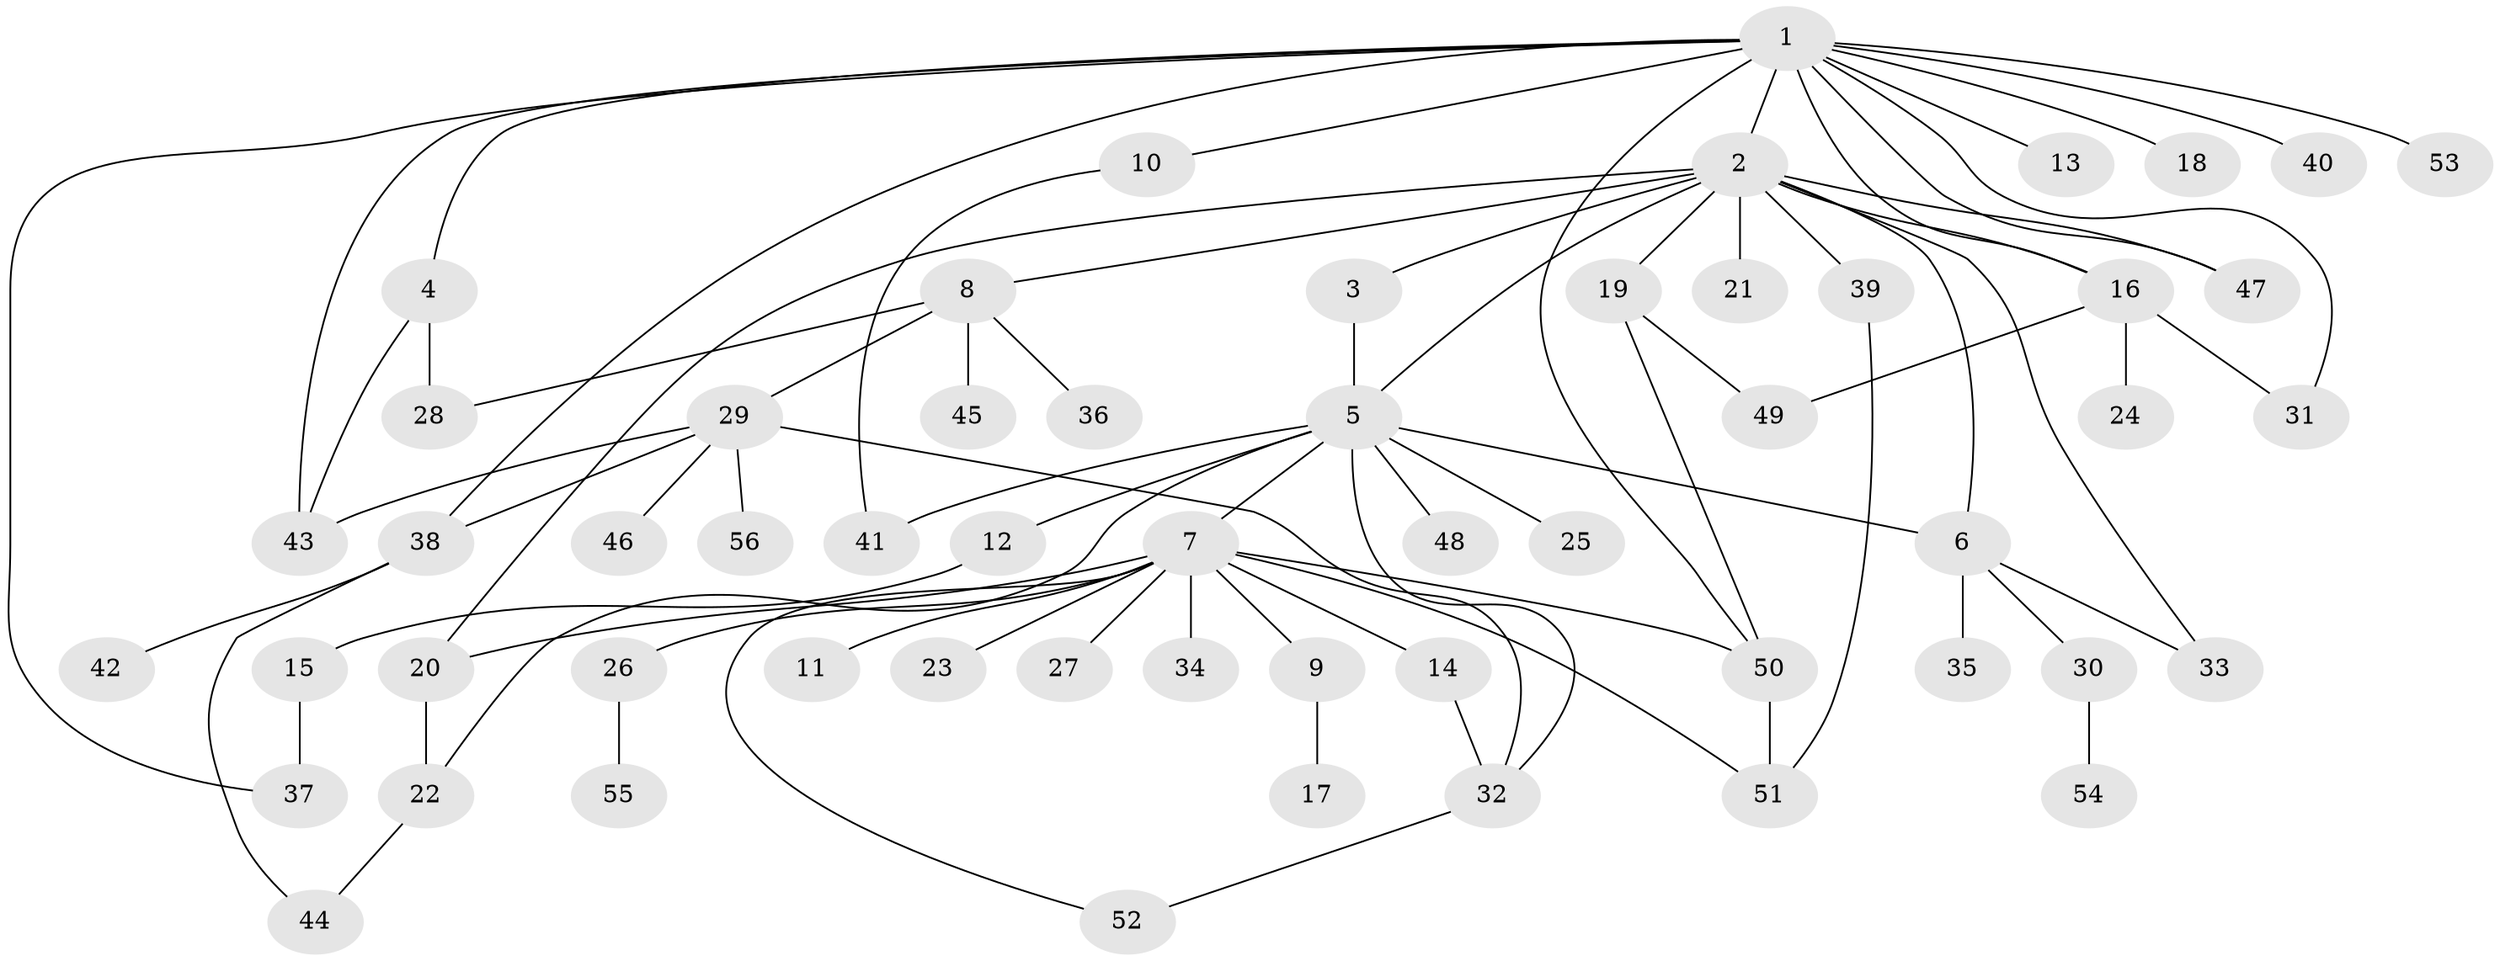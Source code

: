 // Generated by graph-tools (version 1.1) at 2025/48/03/09/25 04:48:22]
// undirected, 56 vertices, 78 edges
graph export_dot {
graph [start="1"]
  node [color=gray90,style=filled];
  1;
  2;
  3;
  4;
  5;
  6;
  7;
  8;
  9;
  10;
  11;
  12;
  13;
  14;
  15;
  16;
  17;
  18;
  19;
  20;
  21;
  22;
  23;
  24;
  25;
  26;
  27;
  28;
  29;
  30;
  31;
  32;
  33;
  34;
  35;
  36;
  37;
  38;
  39;
  40;
  41;
  42;
  43;
  44;
  45;
  46;
  47;
  48;
  49;
  50;
  51;
  52;
  53;
  54;
  55;
  56;
  1 -- 2;
  1 -- 4;
  1 -- 10;
  1 -- 13;
  1 -- 16;
  1 -- 18;
  1 -- 31;
  1 -- 37;
  1 -- 38;
  1 -- 40;
  1 -- 43;
  1 -- 47;
  1 -- 50;
  1 -- 53;
  2 -- 3;
  2 -- 5;
  2 -- 6;
  2 -- 8;
  2 -- 16;
  2 -- 19;
  2 -- 20;
  2 -- 21;
  2 -- 33;
  2 -- 39;
  2 -- 47;
  3 -- 5;
  4 -- 28;
  4 -- 43;
  5 -- 6;
  5 -- 7;
  5 -- 12;
  5 -- 22;
  5 -- 25;
  5 -- 32;
  5 -- 41;
  5 -- 48;
  6 -- 30;
  6 -- 33;
  6 -- 35;
  7 -- 9;
  7 -- 11;
  7 -- 14;
  7 -- 20;
  7 -- 23;
  7 -- 26;
  7 -- 27;
  7 -- 34;
  7 -- 50;
  7 -- 51;
  7 -- 52;
  8 -- 28;
  8 -- 29;
  8 -- 36;
  8 -- 45;
  9 -- 17;
  10 -- 41;
  12 -- 15;
  14 -- 32;
  15 -- 37;
  16 -- 24;
  16 -- 31;
  16 -- 49;
  19 -- 49;
  19 -- 50;
  20 -- 22;
  22 -- 44;
  26 -- 55;
  29 -- 32;
  29 -- 38;
  29 -- 43;
  29 -- 46;
  29 -- 56;
  30 -- 54;
  32 -- 52;
  38 -- 42;
  38 -- 44;
  39 -- 51;
  50 -- 51;
}
